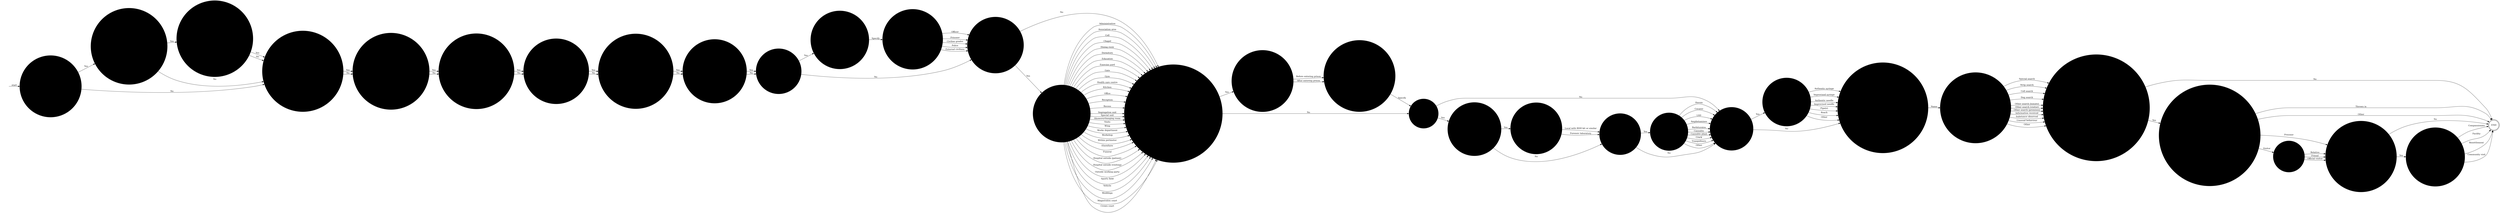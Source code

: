 digraph OLD_DRUGS {  rankdir=LR;
  node [shape = circle];
  START_NODE [label="", shape=none];
  START_NODE -> 44835 [label = "start"];
  END_NODE [label="END", shape="doublecircle"];
  44179 [label = "Was a visitor suspected of involvement and arrested by the police?", style="filled", color="#DDD"];
  44179 -> 44899 [label = "Yes", style="filled", color="#DDD"];
  44179 -> 44396 [label = "No", style="filled", color="#DDD"];
  44204 [label = "Is any member of staff facing disciplinary charges?", style="filled", color="#DDD"];
  44204 -> 44682 [label = "Yes", style="filled", color="#DDD"];
  44204 -> 44682 [label = "No", style="filled", color="#DDD"];
  44205 [label = "Describe the drug found", style="filled", color="#DDD"];
  44205 -> 44821 [label = "Heroin", style="filled", color="#DDD"];
  44205 -> 44821 [label = "Cocaine", style="filled", color="#DDD"];
  44205 -> 44821 [label = "LSD", style="filled", color="#DDD"];
  44205 -> 44821 [label = "Amphetamines", style="filled", color="#DDD"];
  44205 -> 44821 [label = "Barbiturates", style="filled", color="#DDD"];
  44205 -> 44821 [label = "Cannabis", style="filled", color="#DDD"];
  44205 -> 44821 [label = "Cannabis plant", style="filled", color="#DDD"];
  44205 -> 44821 [label = "Crack", style="filled", color="#DDD"];
  44205 -> 44821 [label = "Tranquilisers", style="filled", color="#DDD"];
  44205 -> 44821 [label = "Other", style="filled", color="#DDD"];
  44219 [label = "Was hospitalisation required?", style="filled", color="#DDD"];
  44219 -> 45057 [label = "Yes", style="filled", color="#DDD"];
  44219 -> 44316 [label = "No", style="filled", color="#DDD"];
  44224 [label = "Describe drug equipment found", style="filled", color="#DDD"];
  44224 -> 44818 [label = "Authentic syringe", style="filled", color="#DDD"];
  44224 -> 44818 [label = "Improvised syringe", style="filled", color="#DDD"];
  44224 -> 44818 [label = "Authentic needle", style="filled", color="#DDD"];
  44224 -> 44818 [label = "Improvised needle", style="filled", color="#DDD"];
  44224 -> 44818 [label = "Pipe(s)", style="filled", color="#DDD"];
  44224 -> 44818 [label = "Roach", style="filled", color="#DDD"];
  44224 -> 44818 [label = "Other", style="filled", color="#DDD"];
  44243 [label = "Is the incident the subject of a police investigation?", style="filled", color="#DDD"];
  44243 -> 44502 [label = "Yes", style="filled", color="#DDD"];
  44243 -> 44557 [label = "No", style="filled", color="#DDD"];
  44316 [label = "Is the location of the incident known?", style="filled", color="#DDD"];
  44316 -> 44700 [label = "Yes", style="filled", color="#DDD"];
  44316 -> 44179 [label = "No", style="filled", color="#DDD"];
  44396 [label = "Was a drug found?", style="filled", color="#DDD"];
  44396 -> 44649 [label = "Yes", style="filled", color="#DDD"];
  44396 -> 44821 [label = "No", style="filled", color="#DDD"];
  44408 [label = "Describe how the drug or equipment was found", style="filled", color="#DDD"];
  44408 -> 45097 [label = "Special search", style="filled", color="#DDD"];
  44408 -> 45097 [label = "Strip search", style="filled", color="#DDD"];
  44408 -> 45097 [label = "Cell search", style="filled", color="#DDD"];
  44408 -> 45097 [label = "Dog search", style="filled", color="#DDD"];
  44408 -> 45097 [label = "Other search (inmate)", style="filled", color="#DDD"];
  44408 -> 45097 [label = "Other search (visitor)"];
  44408 -> 45097 [label = "Other search (premises)", style="filled", color="#DDD"];
  44408 -> 45097 [label = "Information received", style="filled", color="#DDD"];
  44408 -> 45097 [label = "Substance observed", style="filled", color="#DDD"];
  44408 -> 45097 [label = "Unusual behaviour", style="filled", color="#DDD"];
  44408 -> 45097 [label = "Other", style="filled", color="#DDD"];
  44458 [label = "Describe the type of temporary release", style="filled", color="#DDD"];
  44458 -> END_NODE [label = "Compassionate", style="filled", color="#DDD"];
  44458 -> END_NODE [label = "Facility", style="filled", color="#DDD"];
  44458 -> END_NODE [label = "Resettlement", style="filled", color="#DDD"];
  44458 -> END_NODE [label = "Community visit", style="filled", color="#DDD"];
  44502 [label = "Has any prosecution taken place or is any pending?", style="filled", color="#DDD"];
  44502 -> 44557 [label = "Yes", style="filled", color="#DDD"];
  44502 -> 44557 [label = "No", style="filled", color="#DDD"];
  44508 [label = "Enter description of person hospitalised", style="filled", color="#DDD"];
  44508 -> 44316 [label = "Officer", style="filled", color="#DDD"];
  44508 -> 44316 [label = "Prisoner", style="filled", color="#DDD"];
  44508 -> 44316 [label = "Civilian grades", style="filled", color="#DDD"];
  44508 -> 44316 [label = "Police", style="filled", color="#DDD"];
  44508 -> 44316 [label = "External civilians", style="filled", color="#DDD"];
  44557 [label = "Is the incident the subject of an internal investigation?", style="filled", color="#DDD"];
  44557 -> 44664 [label = "Yes", style="filled", color="#DDD"];
  44557 -> 44664 [label = "No", style="filled", color="#DDD"];
  44635 [label = "How was the substance analysed?", style="filled", color="#DDD"];
  44635 -> 44982 [label = "Local with BDH kit or similar", style="filled", color="#DDD"];
  44635 -> 44982 [label = "Forensic laboratory", style="filled", color="#DDD"];
  44649 [label = "Was the substance found analysed?", style="filled", color="#DDD"];
  44649 -> 44635 [label = "Yes", style="filled", color="#DDD"];
  44649 -> 44982 [label = "No", style="filled", color="#DDD"];
  44664 [label = "Is the incident subject to a governor's adjudication?", style="filled", color="#DDD"];
  44664 -> 44204 [label = "Yes", style="filled", color="#DDD"];
  44664 -> 44204 [label = "No", style="filled", color="#DDD"];
  44682 [label = "Is there any media interest in this incident?", style="filled", color="#DDD"];
  44682 -> 44792 [label = "Yes", style="filled", color="#DDD"];
  44682 -> 44792 [label = "No", style="filled", color="#DDD"];
  44700 [label = "What was the location of the incident?", style="filled", color="#DDD"];
  44700 -> 44179 [label = "Administration", style="filled", color="#DDD"];
  44700 -> 44179 [label = "Association area", style="filled", color="#DDD"];
  44700 -> 44179 [label = "Cell", style="filled", color="#DDD"];
  44700 -> 44179 [label = "Chapel", style="filled", color="#DDD"];
  44700 -> 44179 [label = "Dining room", style="filled", color="#DDD"];
  44700 -> 44179 [label = "Dormitory", style="filled", color="#DDD"];
  44700 -> 44179 [label = "Education", style="filled", color="#DDD"];
  44700 -> 44179 [label = "Exercise yard", style="filled", color="#DDD"];
  44700 -> 44179 [label = "Gate", style="filled", color="#DDD"];
  44700 -> 44179 [label = "Gym", style="filled", color="#DDD"];
  44700 -> 44179 [label = "Health care centre", style="filled", color="#DDD"];
  44700 -> 44179 [label = "Kitchen", style="filled", color="#DDD"];
  44700 -> 44179 [label = "Office", style="filled", color="#DDD"];
  44700 -> 44179 [label = "Reception", style="filled", color="#DDD"];
  44700 -> 44179 [label = "Recess", style="filled", color="#DDD"];
  44700 -> 44179 [label = "Segregation unit", style="filled", color="#DDD"];
  44700 -> 44179 [label = "Special unit", style="filled", color="#DDD"];
  44700 -> 44179 [label = "Showers/changing room", style="filled", color="#DDD"];
  44700 -> 44179 [label = "Visits", style="filled", color="#DDD"];
  44700 -> 44179 [label = "Wing", style="filled", color="#DDD"];
  44700 -> 44179 [label = "Works department", style="filled", color="#DDD"];
  44700 -> 44179 [label = "Workshop", style="filled", color="#DDD"];
  44700 -> 44179 [label = "Within perimeter", style="filled", color="#DDD"];
  44700 -> 44179 [label = "Elsewhere", style="filled", color="#DDD"];
  44700 -> 44179 [label = "Funeral", style="filled", color="#DDD"];
  44700 -> 44179 [label = "Hospital outside (patient)", style="filled", color="#DDD"];
  44700 -> 44179 [label = "Hospital outside (visiting)", style="filled", color="#DDD"];
  44700 -> 44179 [label = "Outside working party", style="filled", color="#DDD"];
  44700 -> 44179 [label = "Sports field", style="filled", color="#DDD"];
  44700 -> 44179 [label = "Vehicle", style="filled", color="#DDD"];
  44700 -> 44179 [label = "Weddings", style="filled", color="#DDD"];
  44700 -> 44179 [label = "Magistrates court", style="filled", color="#DDD"];
  44700 -> 44179 [label = "Crown court", style="filled", color="#DDD"];
  44765 [label = "Is this incident associated with an assault?", style="filled", color="#DDD"];
  44765 -> 44219 [label = "Yes", style="filled", color="#DDD"];
  44765 -> 44219 [label = "No", style="filled", color="#DDD"];
  44792 [label = "Has the prison service press office been informed?", style="filled", color="#DDD"];
  44792 -> 44765 [label = "Yes", style="filled", color="#DDD"];
  44792 -> 44765 [label = "No", style="filled", color="#DDD"];
  44795 [label = "Describe the drug/equipment method of entry into the establishment", style="filled", color="#DDD"];
  44795 -> 45008 [label = "Prisoner", style="filled", color="#DDD"];
  44795 -> 45168 [label = "Visitor", style="filled", color="#DDD"];
  44795 -> END_NODE [label = "Thrown in", style="filled", color="#DDD"];
  44795 -> END_NODE [label = "Other", style="filled", color="#DDD"];
  44807 [label = "To which police station was the visitor taken to?", style="filled", color="#DDD"];
  44807 -> 44396 [label = "Specify", style="filled", color="#DDD"];
  44818 [label = "To which police station are seized drugs sent for destruction?", style="filled", color="#DDD"];
  44818 -> 44408 [label = "Name", style="filled", color="#DDD"];
  44821 [label = "Was drug equipment found?", style="filled", color="#DDD"];
  44821 -> 44224 [label = "Yes", style="filled", color="#DDD"];
  44821 -> 44818 [label = "No", style="filled", color="#DDD"];
  44835 [label = "Were the police informed of the incident?", style="filled", color="#DDD"];
  44835 -> 44243 [label = "Yes", style="filled", color="#DDD"];
  44835 -> 44557 [label = "No", style="filled", color="#DDD"];
  44899 [label = "Describe circumstances of visitors arrest", style="filled", color="#DDD"];
  44899 -> 44807 [label = "Before entering prison", style="filled", color="#DDD"];
  44899 -> 44807 [label = "After entering prison", style="filled", color="#DDD"];
  44982 [label = "Was the substance a drug?", style="filled", color="#DDD"];
  44982 -> 44205 [label = "Yes", style="filled", color="#DDD"];
  44982 -> 44821 [label = "No", style="filled", color="#DDD"];
  45008 [label = "Were the drugs obtained on temporary release?", style="filled", color="#DDD"];
  45008 -> 44458 [label = "Yes", style="filled", color="#DDD"];
  45008 -> END_NODE [label = "No", style="filled", color="#DDD"];
  45057 [label = "Describe the reason for hospitalisation", style="filled", color="#DDD"];
  45057 -> 44508 [label = "Specify", style="filled", color="#DDD"];
  45097 [label = "Is the method of entry of drug/equipment into the establishment known?", style="filled", color="#DDD"];
  45097 -> 44795 [label = "Yes", style="filled", color="#DDD"];
  45097 -> END_NODE [label = "No", style="filled", color="#DDD"];
  45168 [label = "Describe the visitor", style="filled", color="#DDD"];
  45168 -> 45008 [label = "Relative", style="filled", color="#DDD"];
  45168 -> 45008 [label = "Friend", style="filled", color="#DDD"];
  45168 -> 45008 [label = "Official visitor", style="filled", color="#DDD"];
}
